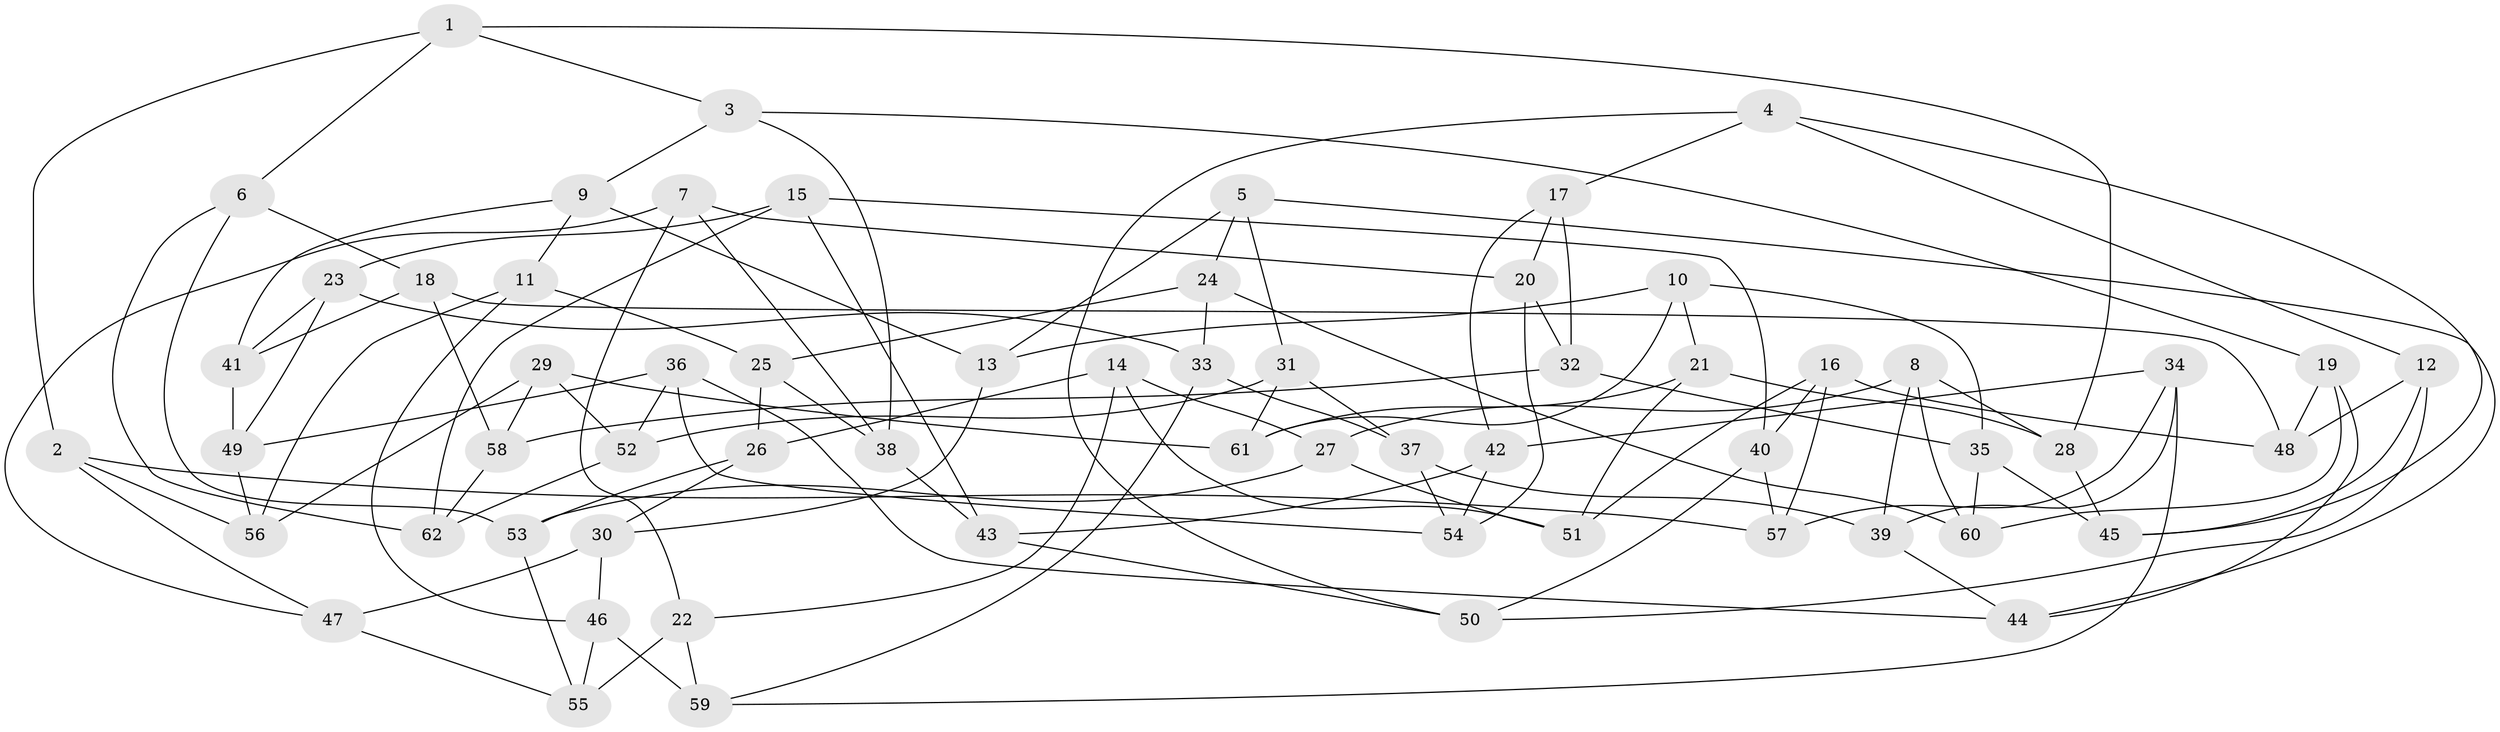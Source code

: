 // coarse degree distribution, {6: 0.3684210526315789, 9: 0.10526315789473684, 8: 0.21052631578947367, 4: 0.10526315789473684, 7: 0.05263157894736842, 5: 0.15789473684210525}
// Generated by graph-tools (version 1.1) at 2025/53/03/04/25 22:53:45]
// undirected, 62 vertices, 124 edges
graph export_dot {
  node [color=gray90,style=filled];
  1;
  2;
  3;
  4;
  5;
  6;
  7;
  8;
  9;
  10;
  11;
  12;
  13;
  14;
  15;
  16;
  17;
  18;
  19;
  20;
  21;
  22;
  23;
  24;
  25;
  26;
  27;
  28;
  29;
  30;
  31;
  32;
  33;
  34;
  35;
  36;
  37;
  38;
  39;
  40;
  41;
  42;
  43;
  44;
  45;
  46;
  47;
  48;
  49;
  50;
  51;
  52;
  53;
  54;
  55;
  56;
  57;
  58;
  59;
  60;
  61;
  62;
  1 -- 2;
  1 -- 3;
  1 -- 6;
  1 -- 28;
  2 -- 57;
  2 -- 56;
  2 -- 47;
  3 -- 38;
  3 -- 19;
  3 -- 9;
  4 -- 45;
  4 -- 17;
  4 -- 12;
  4 -- 50;
  5 -- 44;
  5 -- 31;
  5 -- 13;
  5 -- 24;
  6 -- 53;
  6 -- 18;
  6 -- 62;
  7 -- 22;
  7 -- 47;
  7 -- 38;
  7 -- 20;
  8 -- 39;
  8 -- 60;
  8 -- 28;
  8 -- 27;
  9 -- 11;
  9 -- 13;
  9 -- 41;
  10 -- 21;
  10 -- 35;
  10 -- 61;
  10 -- 13;
  11 -- 46;
  11 -- 25;
  11 -- 56;
  12 -- 50;
  12 -- 45;
  12 -- 48;
  13 -- 30;
  14 -- 26;
  14 -- 51;
  14 -- 27;
  14 -- 22;
  15 -- 40;
  15 -- 43;
  15 -- 62;
  15 -- 23;
  16 -- 40;
  16 -- 51;
  16 -- 57;
  16 -- 48;
  17 -- 32;
  17 -- 20;
  17 -- 42;
  18 -- 48;
  18 -- 58;
  18 -- 41;
  19 -- 44;
  19 -- 60;
  19 -- 48;
  20 -- 32;
  20 -- 54;
  21 -- 28;
  21 -- 51;
  21 -- 61;
  22 -- 55;
  22 -- 59;
  23 -- 33;
  23 -- 49;
  23 -- 41;
  24 -- 60;
  24 -- 33;
  24 -- 25;
  25 -- 26;
  25 -- 38;
  26 -- 53;
  26 -- 30;
  27 -- 51;
  27 -- 53;
  28 -- 45;
  29 -- 56;
  29 -- 61;
  29 -- 52;
  29 -- 58;
  30 -- 47;
  30 -- 46;
  31 -- 61;
  31 -- 37;
  31 -- 52;
  32 -- 58;
  32 -- 35;
  33 -- 59;
  33 -- 37;
  34 -- 39;
  34 -- 59;
  34 -- 57;
  34 -- 42;
  35 -- 45;
  35 -- 60;
  36 -- 49;
  36 -- 44;
  36 -- 54;
  36 -- 52;
  37 -- 54;
  37 -- 39;
  38 -- 43;
  39 -- 44;
  40 -- 50;
  40 -- 57;
  41 -- 49;
  42 -- 43;
  42 -- 54;
  43 -- 50;
  46 -- 59;
  46 -- 55;
  47 -- 55;
  49 -- 56;
  52 -- 62;
  53 -- 55;
  58 -- 62;
}
